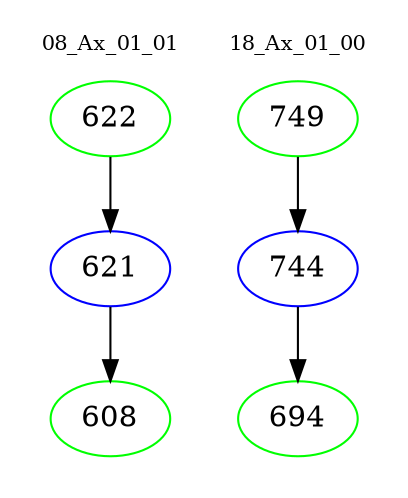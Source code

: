 digraph{
subgraph cluster_0 {
color = white
label = "08_Ax_01_01";
fontsize=10;
T0_622 [label="622", color="green"]
T0_622 -> T0_621 [color="black"]
T0_621 [label="621", color="blue"]
T0_621 -> T0_608 [color="black"]
T0_608 [label="608", color="green"]
}
subgraph cluster_1 {
color = white
label = "18_Ax_01_00";
fontsize=10;
T1_749 [label="749", color="green"]
T1_749 -> T1_744 [color="black"]
T1_744 [label="744", color="blue"]
T1_744 -> T1_694 [color="black"]
T1_694 [label="694", color="green"]
}
}
